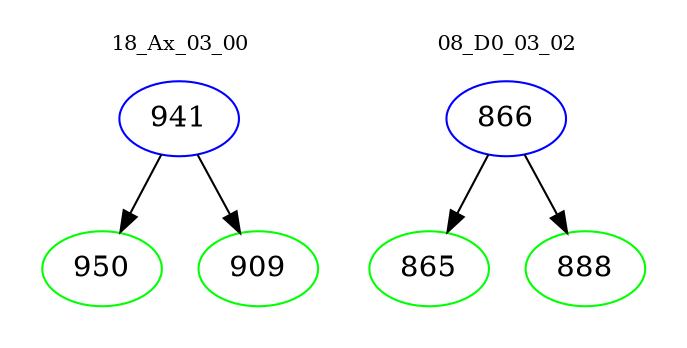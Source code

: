digraph{
subgraph cluster_0 {
color = white
label = "18_Ax_03_00";
fontsize=10;
T0_941 [label="941", color="blue"]
T0_941 -> T0_950 [color="black"]
T0_950 [label="950", color="green"]
T0_941 -> T0_909 [color="black"]
T0_909 [label="909", color="green"]
}
subgraph cluster_1 {
color = white
label = "08_D0_03_02";
fontsize=10;
T1_866 [label="866", color="blue"]
T1_866 -> T1_865 [color="black"]
T1_865 [label="865", color="green"]
T1_866 -> T1_888 [color="black"]
T1_888 [label="888", color="green"]
}
}
